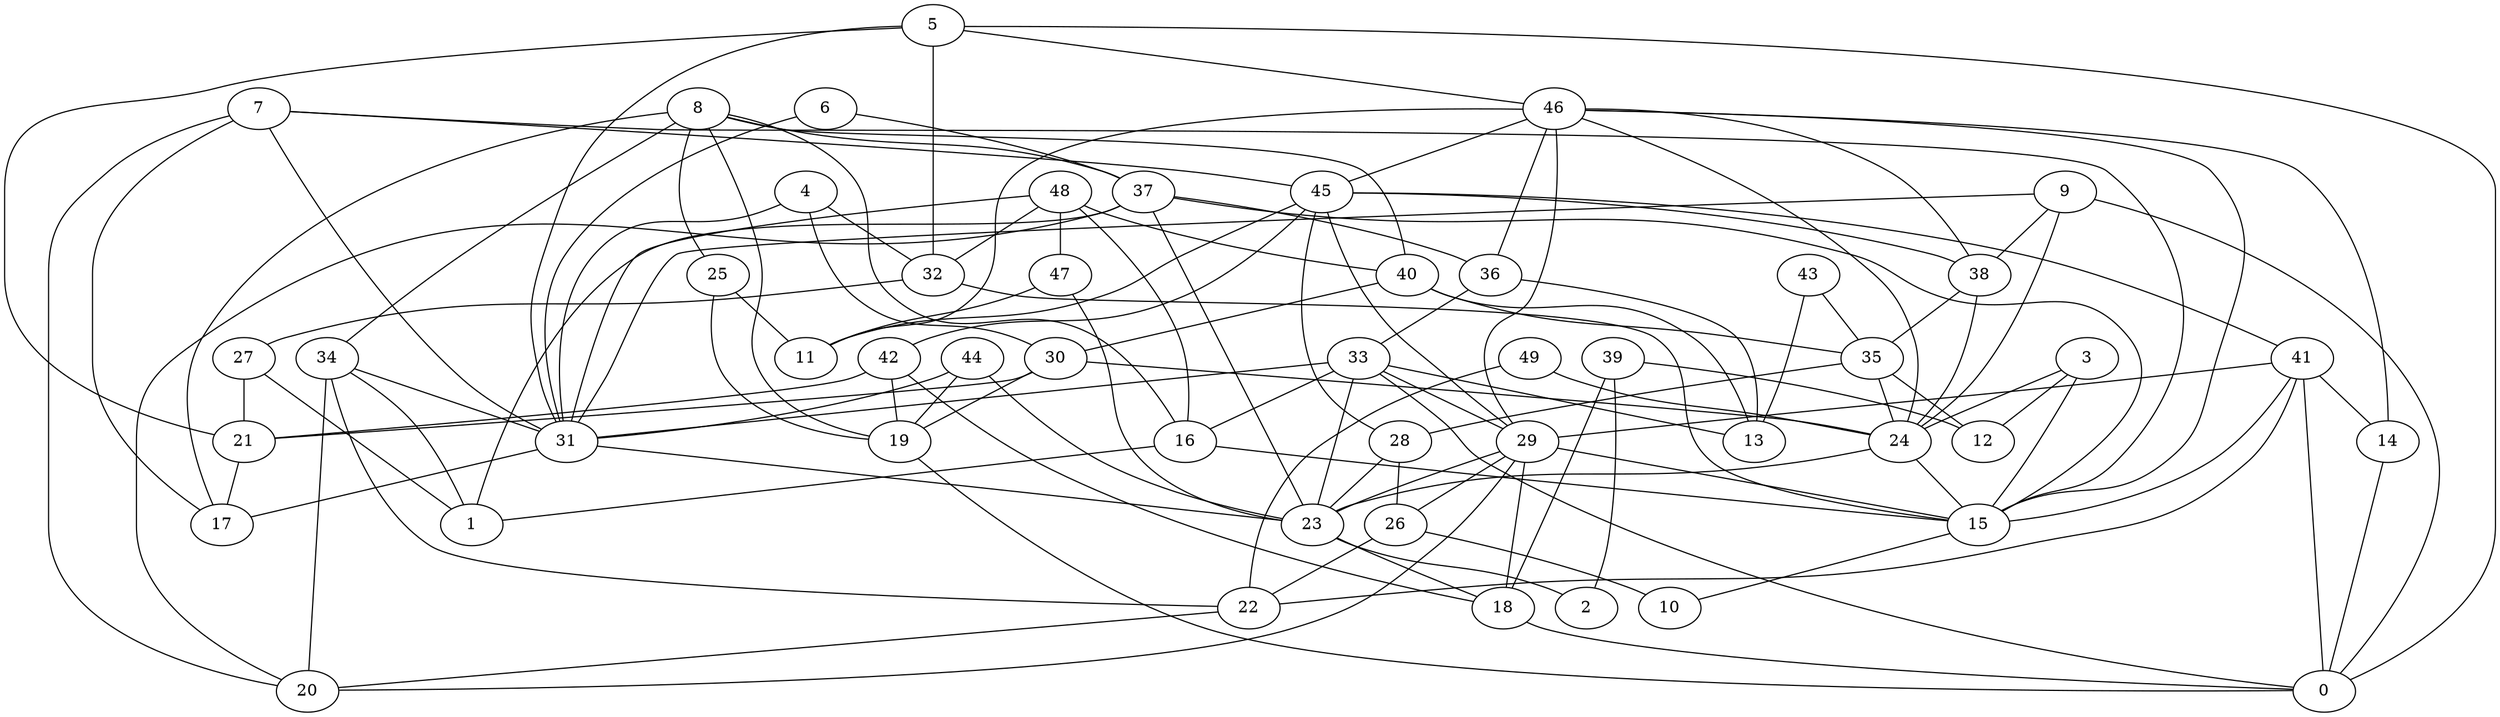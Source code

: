 digraph GG_graph {

subgraph G_graph {
edge [color = black]
"48" -> "32" [dir = none]
"48" -> "31" [dir = none]
"48" -> "16" [dir = none]
"48" -> "47" [dir = none]
"34" -> "22" [dir = none]
"34" -> "1" [dir = none]
"14" -> "0" [dir = none]
"4" -> "32" [dir = none]
"4" -> "31" [dir = none]
"4" -> "30" [dir = none]
"9" -> "31" [dir = none]
"9" -> "38" [dir = none]
"9" -> "0" [dir = none]
"9" -> "24" [dir = none]
"38" -> "24" [dir = none]
"37" -> "20" [dir = none]
"37" -> "15" [dir = none]
"37" -> "23" [dir = none]
"37" -> "36" [dir = none]
"37" -> "1" [dir = none]
"33" -> "13" [dir = none]
"33" -> "0" [dir = none]
"33" -> "23" [dir = none]
"15" -> "10" [dir = none]
"46" -> "14" [dir = none]
"46" -> "24" [dir = none]
"46" -> "29" [dir = none]
"46" -> "15" [dir = none]
"18" -> "0" [dir = none]
"16" -> "1" [dir = none]
"16" -> "15" [dir = none]
"47" -> "23" [dir = none]
"47" -> "11" [dir = none]
"27" -> "1" [dir = none]
"27" -> "21" [dir = none]
"35" -> "24" [dir = none]
"35" -> "28" [dir = none]
"35" -> "12" [dir = none]
"43" -> "13" [dir = none]
"43" -> "35" [dir = none]
"36" -> "33" [dir = none]
"36" -> "13" [dir = none]
"22" -> "20" [dir = none]
"29" -> "15" [dir = none]
"29" -> "23" [dir = none]
"29" -> "18" [dir = none]
"29" -> "20" [dir = none]
"29" -> "26" [dir = none]
"31" -> "23" [dir = none]
"31" -> "17" [dir = none]
"40" -> "30" [dir = none]
"44" -> "23" [dir = none]
"44" -> "31" [dir = none]
"8" -> "25" [dir = none]
"8" -> "40" [dir = none]
"8" -> "16" [dir = none]
"8" -> "17" [dir = none]
"39" -> "2" [dir = none]
"39" -> "12" [dir = none]
"39" -> "18" [dir = none]
"5" -> "46" [dir = none]
"5" -> "31" [dir = none]
"5" -> "0" [dir = none]
"5" -> "32" [dir = none]
"5" -> "21" [dir = none]
"32" -> "15" [dir = none]
"26" -> "22" [dir = none]
"26" -> "10" [dir = none]
"7" -> "15" [dir = none]
"7" -> "31" [dir = none]
"28" -> "23" [dir = none]
"28" -> "26" [dir = none]
"41" -> "22" [dir = none]
"41" -> "15" [dir = none]
"41" -> "0" [dir = none]
"41" -> "29" [dir = none]
"19" -> "0" [dir = none]
"42" -> "21" [dir = none]
"42" -> "19" [dir = none]
"49" -> "22" [dir = none]
"49" -> "24" [dir = none]
"25" -> "11" [dir = none]
"25" -> "19" [dir = none]
"24" -> "15" [dir = none]
"24" -> "23" [dir = none]
"21" -> "17" [dir = none]
"23" -> "18" [dir = none]
"23" -> "2" [dir = none]
"6" -> "37" [dir = none]
"6" -> "31" [dir = none]
"30" -> "24" [dir = none]
"30" -> "19" [dir = none]
"3" -> "12" [dir = none]
"3" -> "24" [dir = none]
"3" -> "15" [dir = none]
"45" -> "42" [dir = none]
"45" -> "41" [dir = none]
"45" -> "29" [dir = none]
"41" -> "14" [dir = none]
"7" -> "20" [dir = none]
"40" -> "35" [dir = none]
"33" -> "31" [dir = none]
"33" -> "16" [dir = none]
"45" -> "11" [dir = none]
"38" -> "35" [dir = none]
"30" -> "21" [dir = none]
"46" -> "45" [dir = none]
"45" -> "28" [dir = none]
"34" -> "31" [dir = none]
"7" -> "17" [dir = none]
"46" -> "38" [dir = none]
"8" -> "34" [dir = none]
"8" -> "19" [dir = none]
"48" -> "40" [dir = none]
"7" -> "45" [dir = none]
"42" -> "18" [dir = none]
"45" -> "38" [dir = none]
"46" -> "11" [dir = none]
"33" -> "29" [dir = none]
"32" -> "27" [dir = none]
"44" -> "19" [dir = none]
"46" -> "36" [dir = none]
"40" -> "13" [dir = none]
"34" -> "20" [dir = none]
"8" -> "37" [dir = none]
}

}
